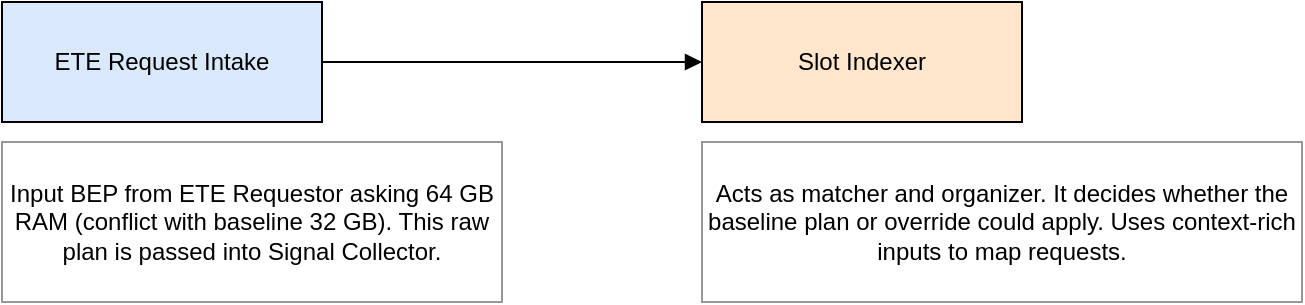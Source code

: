 <mxfile>
  <diagram name="Page-1">
    <mxGraphModel dx="1422" dy="794" grid="1" gridSize="10" guides="1" tooltips="1" connect="1" arrows="1" fold="1" 
                  page="1" pageScale="1" pageWidth="827" pageHeight="1169" math="0" shadow="0">
      <root>
        <mxCell id="0"/>
        <mxCell id="1" parent="0"/>
        
        <!-- Node 1: ETE Request Intake -->
        <mxCell id="2" value="ETE Request Intake" style="shape=rectangle;whiteSpace=wrap;html=1;fillColor=#dae8fc;" vertex="1" parent="1">
          <mxGeometry x="100" y="150" width="160" height="60" as="geometry"/>
        </mxCell>
        <mxCell id="3" value="Input BEP from ETE Requestor asking 64 GB RAM (conflict with baseline 32 GB). This raw plan is passed into Signal Collector." 
                style="shape=rectangle;whiteSpace=wrap;html=1;fillColor=#ffffff;strokeColor=#999999;fontSize=12;" vertex="1" parent="1">
          <mxGeometry x="100" y="220" width="250" height="80" as="geometry"/>
        </mxCell>
        
        <!-- Node 2: Slot Indexer -->
        <mxCell id="4" value="Slot Indexer" style="shape=rectangle;whiteSpace=wrap;html=1;fillColor=#ffe6cc;" vertex="1" parent="1">
          <mxGeometry x="450" y="150" width="160" height="60" as="geometry"/>
        </mxCell>
        <mxCell id="5" value="Acts as matcher and organizer. It decides whether the baseline plan or override could apply. Uses context-rich inputs to map requests." 
                style="shape=rectangle;whiteSpace=wrap;html=1;fillColor=#ffffff;strokeColor=#999999;fontSize=12;" vertex="1" parent="1">
          <mxGeometry x="450" y="220" width="300" height="80" as="geometry"/>
        </mxCell>
        
        <!-- Edge between the two main nodes -->
        <mxCell id="6" value="" style="endArrow=block;html=1;" edge="1" parent="1" source="2" target="4">
          <mxGeometry relative="1" as="geometry"/>
        </mxCell>
        
      </root>
    </mxGraphModel>
  </diagram>
</mxfile>
